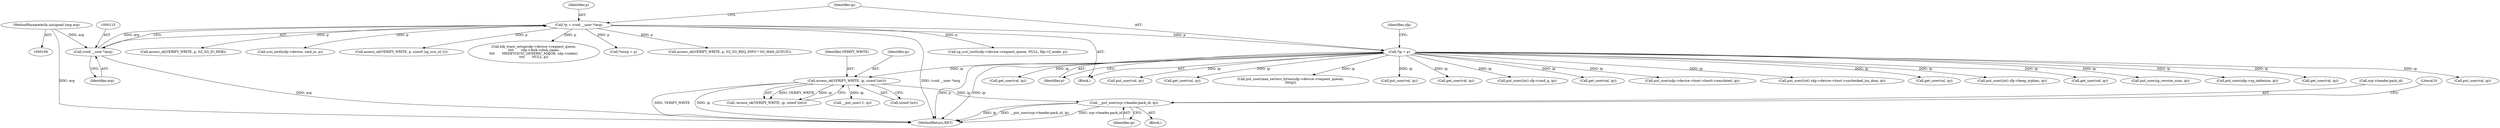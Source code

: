 digraph "0_linux_3e0097499839e0fe3af380410eababe5a47c4cf9_0@pointer" {
"1000545" [label="(Call,__put_user(srp->header.pack_id, ip))"];
"1000512" [label="(Call,access_ok(VERIFY_WRITE, ip, sizeof (int)))"];
"1000118" [label="(Call,*ip = p)"];
"1000112" [label="(Call,*p = (void __user *)arg)"];
"1000114" [label="(Call,(void __user *)arg)"];
"1000109" [label="(MethodParameterIn,unsigned long arg)"];
"1000110" [label="(Block,)"];
"1000929" [label="(Call,sg_scsi_ioctl(sdp->device->request_queue, NULL, filp->f_mode, p))"];
"1000513" [label="(Identifier,VERIFY_WRITE)"];
"1000113" [label="(Identifier,p)"];
"1000545" [label="(Call,__put_user(srp->header.pack_id, ip))"];
"1000112" [label="(Call,*p = (void __user *)arg)"];
"1000492" [label="(Call,get_user(val, ip))"];
"1000560" [label="(Call,__put_user(-1, ip))"];
"1000750" [label="(Call,put_user((int) sfp->keep_orphan, ip))"];
"1000551" [label="(Identifier,ip)"];
"1000515" [label="(Call,sizeof (int))"];
"1000119" [label="(Identifier,ip)"];
"1000116" [label="(Identifier,arg)"];
"1000943" [label="(Call,get_user(val, ip))"];
"1000189" [label="(Call,access_ok(VERIFY_WRITE, p, SZ_SG_IO_HDR))"];
"1000546" [label="(Call,srp->header.pack_id)"];
"1001054" [label="(Call,scsi_ioctl(sdp->device, cmd_in, p))"];
"1000788" [label="(Call,put_user(sg_version_num, ip))"];
"1000602" [label="(Call,put_user(sdp->sg_tablesize, ip))"];
"1000118" [label="(Call,*ip = p)"];
"1000109" [label="(MethodParameterIn,unsigned long arg)"];
"1000514" [label="(Identifier,ip)"];
"1000760" [label="(Call,get_user(val, ip))"];
"1000132" [label="(Identifier,sfp)"];
"1000699" [label="(Call,put_user(val, ip))"];
"1000734" [label="(Call,get_user(val, ip))"];
"1000120" [label="(Identifier,p)"];
"1000597" [label="(Call,put_user(val, ip))"];
"1000287" [label="(Call,get_user(val, ip))"];
"1000360" [label="(Call,access_ok(VERIFY_WRITE, p, sizeof (sg_scsi_id_t)))"];
"1000971" [label="(Call,blk_trace_setup(sdp->device->request_queue,\n\t\t\t\t       sdp->disk->disk_name,\n\t\t\t\t       MKDEV(SCSI_GENERIC_MAJOR, sdp->index),\n\t\t\t\t       NULL, p))"];
"1000553" [label="(Literal,0)"];
"1000961" [label="(Call,put_user(max_sectors_bytes(sdp->device->request_queue),\n\t\t\t\tip))"];
"1000801" [label="(Call,put_user(val, ip))"];
"1001060" [label="(MethodReturn,RET)"];
"1000705" [label="(Call,get_user(val, ip))"];
"1000906" [label="(Call,*siocp = p)"];
"1000724" [label="(Call,put_user((int) sfp->cmd_q, ip))"];
"1000538" [label="(Block,)"];
"1000512" [label="(Call,access_ok(VERIFY_WRITE, ip, sizeof (int)))"];
"1000114" [label="(Call,(void __user *)arg)"];
"1000511" [label="(Call,!access_ok(VERIFY_WRITE, ip, sizeof (int)))"];
"1000610" [label="(Call,get_user(val, ip))"];
"1000807" [label="(Call,access_ok(VERIFY_WRITE, p, SZ_SG_REQ_INFO * SG_MAX_QUEUE))"];
"1000877" [label="(Call,put_user(sdp->device->host->hostt->emulated, ip))"];
"1000346" [label="(Call,put_user((int) sdp->device->host->unchecked_isa_dma, ip))"];
"1000545" -> "1000538"  [label="AST: "];
"1000545" -> "1000551"  [label="CFG: "];
"1000546" -> "1000545"  [label="AST: "];
"1000551" -> "1000545"  [label="AST: "];
"1000553" -> "1000545"  [label="CFG: "];
"1000545" -> "1001060"  [label="DDG: srp->header.pack_id"];
"1000545" -> "1001060"  [label="DDG: ip"];
"1000545" -> "1001060"  [label="DDG: __put_user(srp->header.pack_id, ip)"];
"1000512" -> "1000545"  [label="DDG: ip"];
"1000512" -> "1000511"  [label="AST: "];
"1000512" -> "1000515"  [label="CFG: "];
"1000513" -> "1000512"  [label="AST: "];
"1000514" -> "1000512"  [label="AST: "];
"1000515" -> "1000512"  [label="AST: "];
"1000511" -> "1000512"  [label="CFG: "];
"1000512" -> "1001060"  [label="DDG: VERIFY_WRITE"];
"1000512" -> "1001060"  [label="DDG: ip"];
"1000512" -> "1000511"  [label="DDG: VERIFY_WRITE"];
"1000512" -> "1000511"  [label="DDG: ip"];
"1000118" -> "1000512"  [label="DDG: ip"];
"1000512" -> "1000560"  [label="DDG: ip"];
"1000118" -> "1000110"  [label="AST: "];
"1000118" -> "1000120"  [label="CFG: "];
"1000119" -> "1000118"  [label="AST: "];
"1000120" -> "1000118"  [label="AST: "];
"1000132" -> "1000118"  [label="CFG: "];
"1000118" -> "1001060"  [label="DDG: p"];
"1000118" -> "1001060"  [label="DDG: ip"];
"1000112" -> "1000118"  [label="DDG: p"];
"1000118" -> "1000287"  [label="DDG: ip"];
"1000118" -> "1000346"  [label="DDG: ip"];
"1000118" -> "1000492"  [label="DDG: ip"];
"1000118" -> "1000597"  [label="DDG: ip"];
"1000118" -> "1000602"  [label="DDG: ip"];
"1000118" -> "1000610"  [label="DDG: ip"];
"1000118" -> "1000699"  [label="DDG: ip"];
"1000118" -> "1000705"  [label="DDG: ip"];
"1000118" -> "1000724"  [label="DDG: ip"];
"1000118" -> "1000734"  [label="DDG: ip"];
"1000118" -> "1000750"  [label="DDG: ip"];
"1000118" -> "1000760"  [label="DDG: ip"];
"1000118" -> "1000788"  [label="DDG: ip"];
"1000118" -> "1000801"  [label="DDG: ip"];
"1000118" -> "1000877"  [label="DDG: ip"];
"1000118" -> "1000943"  [label="DDG: ip"];
"1000118" -> "1000961"  [label="DDG: ip"];
"1000112" -> "1000110"  [label="AST: "];
"1000112" -> "1000114"  [label="CFG: "];
"1000113" -> "1000112"  [label="AST: "];
"1000114" -> "1000112"  [label="AST: "];
"1000119" -> "1000112"  [label="CFG: "];
"1000112" -> "1001060"  [label="DDG: (void __user *)arg"];
"1000114" -> "1000112"  [label="DDG: arg"];
"1000112" -> "1000189"  [label="DDG: p"];
"1000112" -> "1000360"  [label="DDG: p"];
"1000112" -> "1000807"  [label="DDG: p"];
"1000112" -> "1000906"  [label="DDG: p"];
"1000112" -> "1000929"  [label="DDG: p"];
"1000112" -> "1000971"  [label="DDG: p"];
"1000112" -> "1001054"  [label="DDG: p"];
"1000114" -> "1000116"  [label="CFG: "];
"1000115" -> "1000114"  [label="AST: "];
"1000116" -> "1000114"  [label="AST: "];
"1000114" -> "1001060"  [label="DDG: arg"];
"1000109" -> "1000114"  [label="DDG: arg"];
"1000109" -> "1000106"  [label="AST: "];
"1000109" -> "1001060"  [label="DDG: arg"];
}
